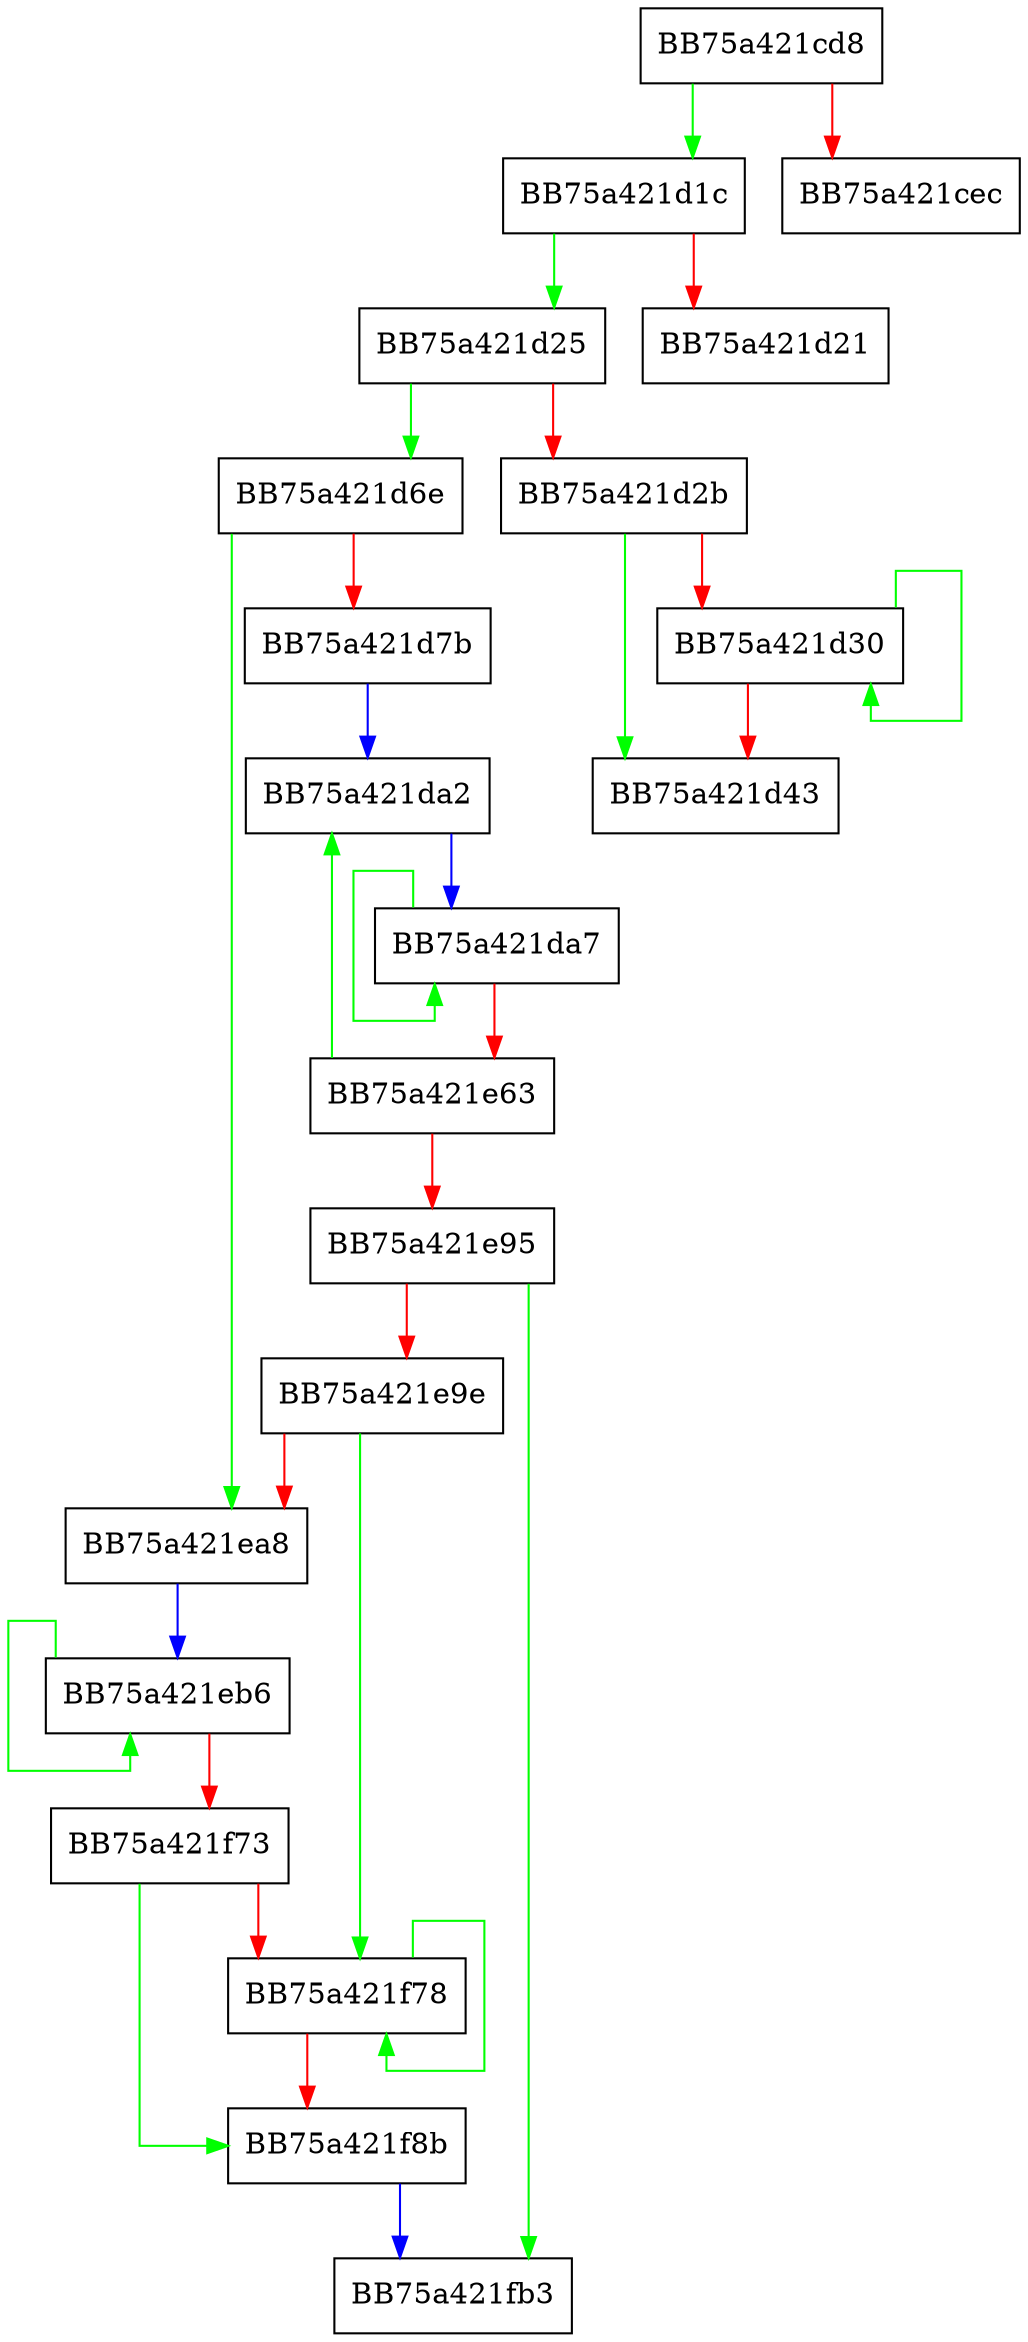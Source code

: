 digraph adler32_z {
  node [shape="box"];
  graph [splines=ortho];
  BB75a421cd8 -> BB75a421d1c [color="green"];
  BB75a421cd8 -> BB75a421cec [color="red"];
  BB75a421d1c -> BB75a421d25 [color="green"];
  BB75a421d1c -> BB75a421d21 [color="red"];
  BB75a421d25 -> BB75a421d6e [color="green"];
  BB75a421d25 -> BB75a421d2b [color="red"];
  BB75a421d2b -> BB75a421d43 [color="green"];
  BB75a421d2b -> BB75a421d30 [color="red"];
  BB75a421d30 -> BB75a421d30 [color="green"];
  BB75a421d30 -> BB75a421d43 [color="red"];
  BB75a421d6e -> BB75a421ea8 [color="green"];
  BB75a421d6e -> BB75a421d7b [color="red"];
  BB75a421d7b -> BB75a421da2 [color="blue"];
  BB75a421da2 -> BB75a421da7 [color="blue"];
  BB75a421da7 -> BB75a421da7 [color="green"];
  BB75a421da7 -> BB75a421e63 [color="red"];
  BB75a421e63 -> BB75a421da2 [color="green"];
  BB75a421e63 -> BB75a421e95 [color="red"];
  BB75a421e95 -> BB75a421fb3 [color="green"];
  BB75a421e95 -> BB75a421e9e [color="red"];
  BB75a421e9e -> BB75a421f78 [color="green"];
  BB75a421e9e -> BB75a421ea8 [color="red"];
  BB75a421ea8 -> BB75a421eb6 [color="blue"];
  BB75a421eb6 -> BB75a421eb6 [color="green"];
  BB75a421eb6 -> BB75a421f73 [color="red"];
  BB75a421f73 -> BB75a421f8b [color="green"];
  BB75a421f73 -> BB75a421f78 [color="red"];
  BB75a421f78 -> BB75a421f78 [color="green"];
  BB75a421f78 -> BB75a421f8b [color="red"];
  BB75a421f8b -> BB75a421fb3 [color="blue"];
}